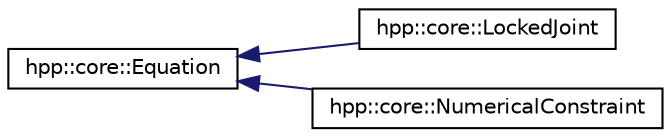digraph "Graphical Class Hierarchy"
{
  edge [fontname="Helvetica",fontsize="10",labelfontname="Helvetica",labelfontsize="10"];
  node [fontname="Helvetica",fontsize="10",shape=record];
  rankdir="LR";
  Node1 [label="hpp::core::Equation",height=0.2,width=0.4,color="black", fillcolor="white", style="filled",URL="$a00026.html",tooltip="This class represents an equation with the following format . "];
  Node1 -> Node2 [dir="back",color="midnightblue",fontsize="10",style="solid",fontname="Helvetica"];
  Node2 [label="hpp::core::LockedJoint",height=0.2,width=0.4,color="black", fillcolor="white", style="filled",URL="$a00031.html",tooltip="Implementation of Equation specific to locked joint. "];
  Node1 -> Node3 [dir="back",color="midnightblue",fontsize="10",style="solid",fontname="Helvetica"];
  Node3 [label="hpp::core::NumericalConstraint",height=0.2,width=0.4,color="black", fillcolor="white", style="filled",URL="$a00033.html",tooltip="With the same notation as in Equation, this class represents equation: "];
}
